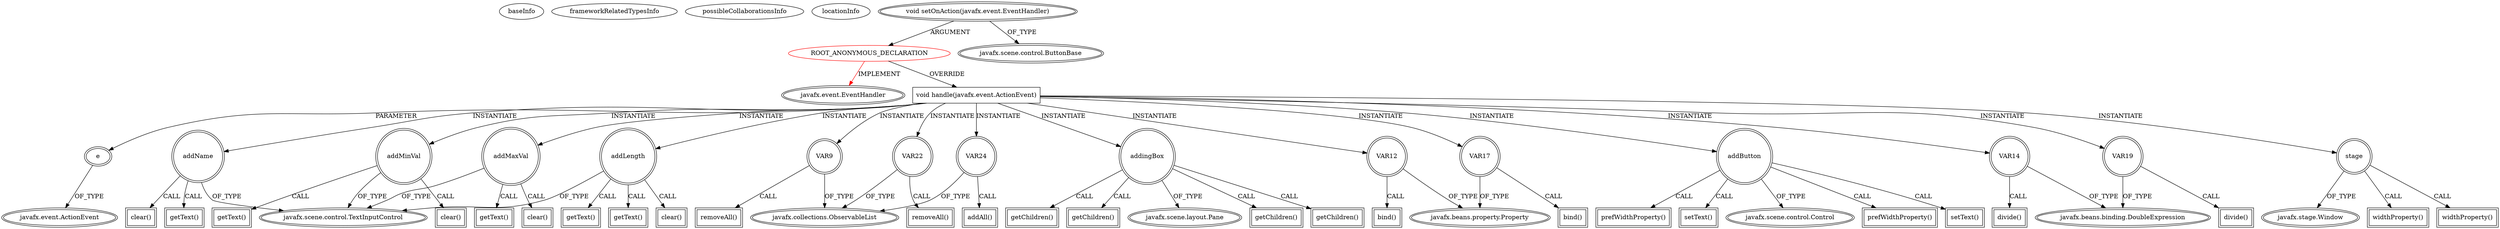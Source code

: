 digraph {
baseInfo[graphId=1097,category="extension_graph",isAnonymous=true,possibleRelation=false]
frameworkRelatedTypesInfo[0="javafx.event.EventHandler"]
possibleCollaborationsInfo[]
locationInfo[projectName="Posejdon23-GeneticAlgorithm",filePath="/Posejdon23-GeneticAlgorithm/GeneticAlgorithm-master/AG/src/ag1/Main.java",contextSignature="void tabelaSettings(javafx.scene.layout.GridPane)",graphId="1097"]
0[label="ROOT_ANONYMOUS_DECLARATION",vertexType="ROOT_ANONYMOUS_DECLARATION",isFrameworkType=false,color=red]
1[label="javafx.event.EventHandler",vertexType="FRAMEWORK_INTERFACE_TYPE",isFrameworkType=true,peripheries=2]
2[label="void setOnAction(javafx.event.EventHandler)",vertexType="OUTSIDE_CALL",isFrameworkType=true,peripheries=2]
3[label="javafx.scene.control.ButtonBase",vertexType="FRAMEWORK_CLASS_TYPE",isFrameworkType=true,peripheries=2]
4[label="void handle(javafx.event.ActionEvent)",vertexType="OVERRIDING_METHOD_DECLARATION",isFrameworkType=false,shape=box]
5[label="e",vertexType="PARAMETER_DECLARATION",isFrameworkType=true,peripheries=2]
6[label="javafx.event.ActionEvent",vertexType="FRAMEWORK_CLASS_TYPE",isFrameworkType=true,peripheries=2]
7[label="addLength",vertexType="VARIABLE_EXPRESION",isFrameworkType=true,peripheries=2,shape=circle]
9[label="javafx.scene.control.TextInputControl",vertexType="FRAMEWORK_CLASS_TYPE",isFrameworkType=true,peripheries=2]
8[label="getText()",vertexType="INSIDE_CALL",isFrameworkType=true,peripheries=2,shape=box]
10[label="addName",vertexType="VARIABLE_EXPRESION",isFrameworkType=true,peripheries=2,shape=circle]
11[label="getText()",vertexType="INSIDE_CALL",isFrameworkType=true,peripheries=2,shape=box]
14[label="getText()",vertexType="INSIDE_CALL",isFrameworkType=true,peripheries=2,shape=box]
15[label="addMinVal",vertexType="VARIABLE_EXPRESION",isFrameworkType=true,peripheries=2,shape=circle]
16[label="getText()",vertexType="INSIDE_CALL",isFrameworkType=true,peripheries=2,shape=box]
18[label="addMaxVal",vertexType="VARIABLE_EXPRESION",isFrameworkType=true,peripheries=2,shape=circle]
19[label="getText()",vertexType="INSIDE_CALL",isFrameworkType=true,peripheries=2,shape=box]
22[label="clear()",vertexType="INSIDE_CALL",isFrameworkType=true,peripheries=2,shape=box]
24[label="clear()",vertexType="INSIDE_CALL",isFrameworkType=true,peripheries=2,shape=box]
26[label="clear()",vertexType="INSIDE_CALL",isFrameworkType=true,peripheries=2,shape=box]
28[label="clear()",vertexType="INSIDE_CALL",isFrameworkType=true,peripheries=2,shape=box]
29[label="VAR9",vertexType="VARIABLE_EXPRESION",isFrameworkType=true,peripheries=2,shape=circle]
31[label="javafx.collections.ObservableList",vertexType="FRAMEWORK_INTERFACE_TYPE",isFrameworkType=true,peripheries=2]
30[label="removeAll()",vertexType="INSIDE_CALL",isFrameworkType=true,peripheries=2,shape=box]
32[label="addingBox",vertexType="VARIABLE_EXPRESION",isFrameworkType=true,peripheries=2,shape=circle]
34[label="javafx.scene.layout.Pane",vertexType="FRAMEWORK_CLASS_TYPE",isFrameworkType=true,peripheries=2]
33[label="getChildren()",vertexType="INSIDE_CALL",isFrameworkType=true,peripheries=2,shape=box]
36[label="getChildren()",vertexType="INSIDE_CALL",isFrameworkType=true,peripheries=2,shape=box]
37[label="VAR12",vertexType="VARIABLE_EXPRESION",isFrameworkType=true,peripheries=2,shape=circle]
39[label="javafx.beans.property.Property",vertexType="FRAMEWORK_INTERFACE_TYPE",isFrameworkType=true,peripheries=2]
38[label="bind()",vertexType="INSIDE_CALL",isFrameworkType=true,peripheries=2,shape=box]
40[label="addButton",vertexType="VARIABLE_EXPRESION",isFrameworkType=true,peripheries=2,shape=circle]
42[label="javafx.scene.control.Control",vertexType="FRAMEWORK_CLASS_TYPE",isFrameworkType=true,peripheries=2]
41[label="prefWidthProperty()",vertexType="INSIDE_CALL",isFrameworkType=true,peripheries=2,shape=box]
43[label="VAR14",vertexType="VARIABLE_EXPRESION",isFrameworkType=true,peripheries=2,shape=circle]
45[label="javafx.beans.binding.DoubleExpression",vertexType="FRAMEWORK_CLASS_TYPE",isFrameworkType=true,peripheries=2]
44[label="divide()",vertexType="INSIDE_CALL",isFrameworkType=true,peripheries=2,shape=box]
46[label="stage",vertexType="VARIABLE_EXPRESION",isFrameworkType=true,peripheries=2,shape=circle]
48[label="javafx.stage.Window",vertexType="FRAMEWORK_CLASS_TYPE",isFrameworkType=true,peripheries=2]
47[label="widthProperty()",vertexType="INSIDE_CALL",isFrameworkType=true,peripheries=2,shape=box]
50[label="setText()",vertexType="INSIDE_CALL",isFrameworkType=true,peripheries=2,shape=box]
51[label="VAR17",vertexType="VARIABLE_EXPRESION",isFrameworkType=true,peripheries=2,shape=circle]
52[label="bind()",vertexType="INSIDE_CALL",isFrameworkType=true,peripheries=2,shape=box]
55[label="prefWidthProperty()",vertexType="INSIDE_CALL",isFrameworkType=true,peripheries=2,shape=box]
56[label="VAR19",vertexType="VARIABLE_EXPRESION",isFrameworkType=true,peripheries=2,shape=circle]
57[label="divide()",vertexType="INSIDE_CALL",isFrameworkType=true,peripheries=2,shape=box]
60[label="widthProperty()",vertexType="INSIDE_CALL",isFrameworkType=true,peripheries=2,shape=box]
62[label="setText()",vertexType="INSIDE_CALL",isFrameworkType=true,peripheries=2,shape=box]
63[label="VAR22",vertexType="VARIABLE_EXPRESION",isFrameworkType=true,peripheries=2,shape=circle]
64[label="removeAll()",vertexType="INSIDE_CALL",isFrameworkType=true,peripheries=2,shape=box]
67[label="getChildren()",vertexType="INSIDE_CALL",isFrameworkType=true,peripheries=2,shape=box]
68[label="VAR24",vertexType="VARIABLE_EXPRESION",isFrameworkType=true,peripheries=2,shape=circle]
69[label="addAll()",vertexType="INSIDE_CALL",isFrameworkType=true,peripheries=2,shape=box]
72[label="getChildren()",vertexType="INSIDE_CALL",isFrameworkType=true,peripheries=2,shape=box]
0->1[label="IMPLEMENT",color=red]
2->0[label="ARGUMENT"]
2->3[label="OF_TYPE"]
0->4[label="OVERRIDE"]
5->6[label="OF_TYPE"]
4->5[label="PARAMETER"]
4->7[label="INSTANTIATE"]
7->9[label="OF_TYPE"]
7->8[label="CALL"]
4->10[label="INSTANTIATE"]
10->9[label="OF_TYPE"]
10->11[label="CALL"]
7->14[label="CALL"]
4->15[label="INSTANTIATE"]
15->9[label="OF_TYPE"]
15->16[label="CALL"]
4->18[label="INSTANTIATE"]
18->9[label="OF_TYPE"]
18->19[label="CALL"]
10->22[label="CALL"]
7->24[label="CALL"]
15->26[label="CALL"]
18->28[label="CALL"]
4->29[label="INSTANTIATE"]
29->31[label="OF_TYPE"]
29->30[label="CALL"]
4->32[label="INSTANTIATE"]
32->34[label="OF_TYPE"]
32->33[label="CALL"]
32->36[label="CALL"]
4->37[label="INSTANTIATE"]
37->39[label="OF_TYPE"]
37->38[label="CALL"]
4->40[label="INSTANTIATE"]
40->42[label="OF_TYPE"]
40->41[label="CALL"]
4->43[label="INSTANTIATE"]
43->45[label="OF_TYPE"]
43->44[label="CALL"]
4->46[label="INSTANTIATE"]
46->48[label="OF_TYPE"]
46->47[label="CALL"]
40->50[label="CALL"]
4->51[label="INSTANTIATE"]
51->39[label="OF_TYPE"]
51->52[label="CALL"]
40->55[label="CALL"]
4->56[label="INSTANTIATE"]
56->45[label="OF_TYPE"]
56->57[label="CALL"]
46->60[label="CALL"]
40->62[label="CALL"]
4->63[label="INSTANTIATE"]
63->31[label="OF_TYPE"]
63->64[label="CALL"]
32->67[label="CALL"]
4->68[label="INSTANTIATE"]
68->31[label="OF_TYPE"]
68->69[label="CALL"]
32->72[label="CALL"]
}

